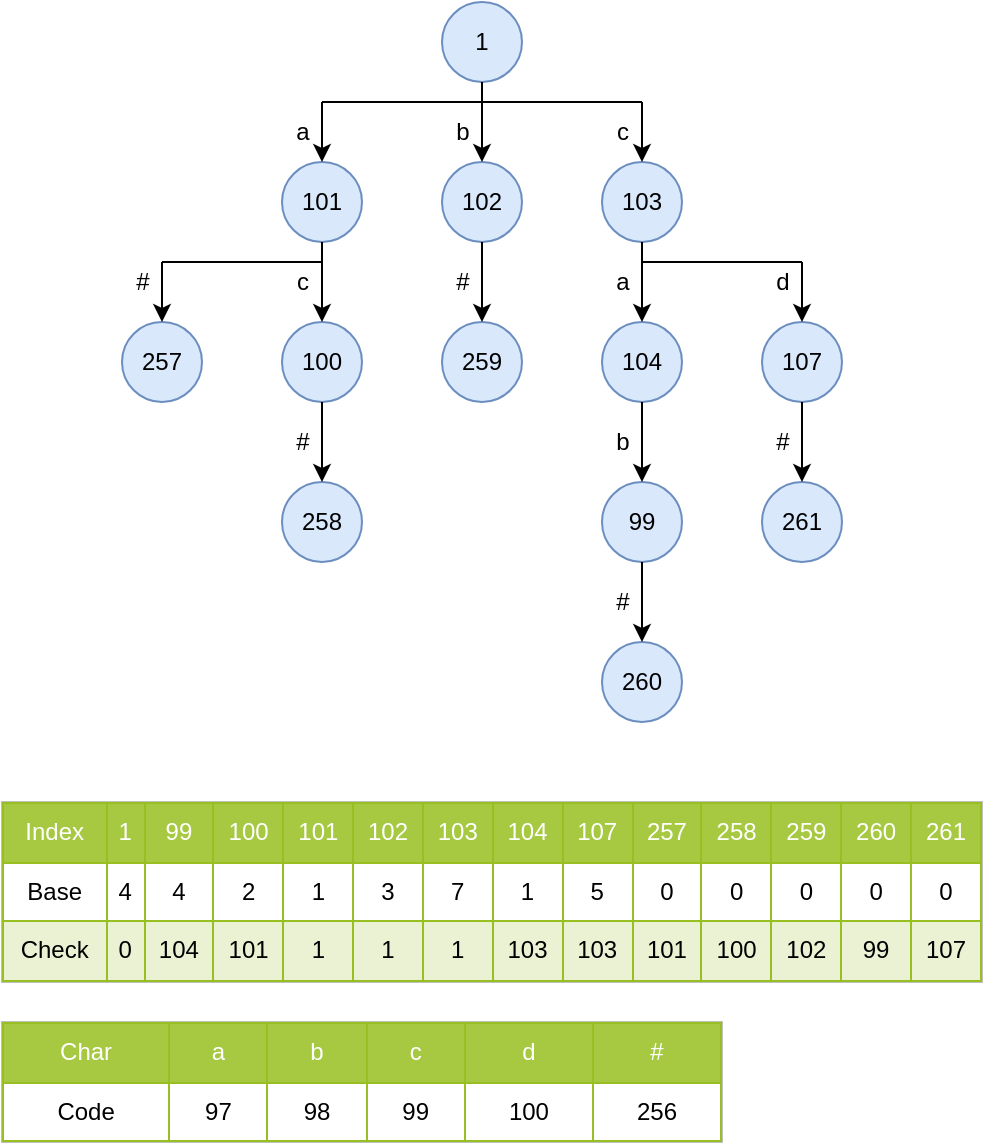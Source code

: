 <mxfile version="12.6.5" type="device"><diagram id="n6fDfPYAEsQJryIJu0wW" name="Page-1"><mxGraphModel dx="1086" dy="966" grid="1" gridSize="10" guides="1" tooltips="1" connect="1" arrows="1" fold="1" page="1" pageScale="1" pageWidth="827" pageHeight="1169" math="0" shadow="0"><root><mxCell id="0"/><mxCell id="1" parent="0"/><mxCell id="yGHUgSqZXytZ6JlcZII2-1" value="1" style="ellipse;whiteSpace=wrap;html=1;aspect=fixed;shadow=0;fillColor=#dae8fc;strokeColor=#6c8ebf;" parent="1" vertex="1"><mxGeometry x="320" y="80" width="40" height="40" as="geometry"/></mxCell><mxCell id="sby-kQ_tPVyUjZZz9LcK-1" value="102" style="ellipse;whiteSpace=wrap;html=1;aspect=fixed;shadow=0;fillColor=#dae8fc;strokeColor=#6c8ebf;" parent="1" vertex="1"><mxGeometry x="320" y="160" width="40" height="40" as="geometry"/></mxCell><mxCell id="sby-kQ_tPVyUjZZz9LcK-2" value="101" style="ellipse;whiteSpace=wrap;html=1;aspect=fixed;shadow=0;fillColor=#dae8fc;strokeColor=#6c8ebf;" parent="1" vertex="1"><mxGeometry x="240" y="160" width="40" height="40" as="geometry"/></mxCell><mxCell id="sby-kQ_tPVyUjZZz9LcK-3" value="103" style="ellipse;whiteSpace=wrap;html=1;aspect=fixed;shadow=0;fillColor=#dae8fc;strokeColor=#6c8ebf;" parent="1" vertex="1"><mxGeometry x="400" y="160" width="40" height="40" as="geometry"/></mxCell><mxCell id="sby-kQ_tPVyUjZZz9LcK-4" value="257" style="ellipse;whiteSpace=wrap;html=1;aspect=fixed;shadow=0;fillColor=#dae8fc;strokeColor=#6c8ebf;" parent="1" vertex="1"><mxGeometry x="160" y="240" width="40" height="40" as="geometry"/></mxCell><mxCell id="sby-kQ_tPVyUjZZz9LcK-5" value="100" style="ellipse;whiteSpace=wrap;html=1;aspect=fixed;shadow=0;fillColor=#dae8fc;strokeColor=#6c8ebf;" parent="1" vertex="1"><mxGeometry x="240" y="240" width="40" height="40" as="geometry"/></mxCell><mxCell id="sby-kQ_tPVyUjZZz9LcK-6" value="258" style="ellipse;whiteSpace=wrap;html=1;aspect=fixed;shadow=0;fillColor=#dae8fc;strokeColor=#6c8ebf;" parent="1" vertex="1"><mxGeometry x="240" y="320" width="40" height="40" as="geometry"/></mxCell><mxCell id="sby-kQ_tPVyUjZZz9LcK-7" value="" style="endArrow=none;html=1;" parent="1" edge="1"><mxGeometry width="50" height="50" relative="1" as="geometry"><mxPoint x="260" y="130" as="sourcePoint"/><mxPoint x="420" y="130" as="targetPoint"/></mxGeometry></mxCell><mxCell id="sby-kQ_tPVyUjZZz9LcK-8" value="" style="endArrow=classic;html=1;entryX=0.5;entryY=0;entryDx=0;entryDy=0;" parent="1" target="sby-kQ_tPVyUjZZz9LcK-2" edge="1"><mxGeometry width="50" height="50" relative="1" as="geometry"><mxPoint x="260" y="130" as="sourcePoint"/><mxPoint x="210" y="380" as="targetPoint"/></mxGeometry></mxCell><mxCell id="sby-kQ_tPVyUjZZz9LcK-9" value="" style="endArrow=classic;html=1;" parent="1" target="sby-kQ_tPVyUjZZz9LcK-3" edge="1"><mxGeometry width="50" height="50" relative="1" as="geometry"><mxPoint x="420" y="130" as="sourcePoint"/><mxPoint x="210" y="380" as="targetPoint"/></mxGeometry></mxCell><mxCell id="sby-kQ_tPVyUjZZz9LcK-10" value="" style="endArrow=classic;html=1;exitX=0.5;exitY=1;exitDx=0;exitDy=0;entryX=0.5;entryY=0;entryDx=0;entryDy=0;" parent="1" source="yGHUgSqZXytZ6JlcZII2-1" target="sby-kQ_tPVyUjZZz9LcK-1" edge="1"><mxGeometry width="50" height="50" relative="1" as="geometry"><mxPoint x="160" y="430" as="sourcePoint"/><mxPoint x="210" y="380" as="targetPoint"/></mxGeometry></mxCell><mxCell id="sby-kQ_tPVyUjZZz9LcK-11" value="" style="endArrow=none;html=1;" parent="1" edge="1"><mxGeometry width="50" height="50" relative="1" as="geometry"><mxPoint x="180" y="210" as="sourcePoint"/><mxPoint x="260" y="210" as="targetPoint"/></mxGeometry></mxCell><mxCell id="sby-kQ_tPVyUjZZz9LcK-12" value="" style="endArrow=classic;html=1;" parent="1" target="sby-kQ_tPVyUjZZz9LcK-4" edge="1"><mxGeometry width="50" height="50" relative="1" as="geometry"><mxPoint x="180" y="210" as="sourcePoint"/><mxPoint x="210" y="380" as="targetPoint"/></mxGeometry></mxCell><mxCell id="sby-kQ_tPVyUjZZz9LcK-13" value="" style="endArrow=classic;html=1;exitX=0.5;exitY=1;exitDx=0;exitDy=0;" parent="1" source="sby-kQ_tPVyUjZZz9LcK-2" target="sby-kQ_tPVyUjZZz9LcK-5" edge="1"><mxGeometry width="50" height="50" relative="1" as="geometry"><mxPoint x="160" y="430" as="sourcePoint"/><mxPoint x="210" y="380" as="targetPoint"/></mxGeometry></mxCell><mxCell id="sby-kQ_tPVyUjZZz9LcK-14" value="" style="endArrow=classic;html=1;exitX=0.5;exitY=1;exitDx=0;exitDy=0;entryX=0.5;entryY=0;entryDx=0;entryDy=0;" parent="1" source="sby-kQ_tPVyUjZZz9LcK-5" target="sby-kQ_tPVyUjZZz9LcK-6" edge="1"><mxGeometry width="50" height="50" relative="1" as="geometry"><mxPoint x="160" y="430" as="sourcePoint"/><mxPoint x="210" y="380" as="targetPoint"/></mxGeometry></mxCell><mxCell id="sby-kQ_tPVyUjZZz9LcK-15" value="259" style="ellipse;whiteSpace=wrap;html=1;aspect=fixed;shadow=0;fillColor=#dae8fc;strokeColor=#6c8ebf;" parent="1" vertex="1"><mxGeometry x="320" y="240" width="40" height="40" as="geometry"/></mxCell><mxCell id="sby-kQ_tPVyUjZZz9LcK-16" value="" style="endArrow=classic;html=1;exitX=0.5;exitY=1;exitDx=0;exitDy=0;entryX=0.5;entryY=0;entryDx=0;entryDy=0;" parent="1" source="sby-kQ_tPVyUjZZz9LcK-1" target="sby-kQ_tPVyUjZZz9LcK-15" edge="1"><mxGeometry width="50" height="50" relative="1" as="geometry"><mxPoint x="160" y="430" as="sourcePoint"/><mxPoint x="210" y="380" as="targetPoint"/></mxGeometry></mxCell><mxCell id="sby-kQ_tPVyUjZZz9LcK-17" value="104" style="ellipse;whiteSpace=wrap;html=1;aspect=fixed;shadow=0;fillColor=#dae8fc;strokeColor=#6c8ebf;" parent="1" vertex="1"><mxGeometry x="400" y="240" width="40" height="40" as="geometry"/></mxCell><mxCell id="sby-kQ_tPVyUjZZz9LcK-18" value="107" style="ellipse;whiteSpace=wrap;html=1;aspect=fixed;shadow=0;fillColor=#dae8fc;strokeColor=#6c8ebf;" parent="1" vertex="1"><mxGeometry x="480" y="240" width="40" height="40" as="geometry"/></mxCell><mxCell id="sby-kQ_tPVyUjZZz9LcK-19" value="" style="endArrow=classic;html=1;exitX=0.5;exitY=1;exitDx=0;exitDy=0;entryX=0.5;entryY=0;entryDx=0;entryDy=0;" parent="1" source="sby-kQ_tPVyUjZZz9LcK-3" target="sby-kQ_tPVyUjZZz9LcK-17" edge="1"><mxGeometry width="50" height="50" relative="1" as="geometry"><mxPoint x="160" y="430" as="sourcePoint"/><mxPoint x="210" y="380" as="targetPoint"/></mxGeometry></mxCell><mxCell id="sby-kQ_tPVyUjZZz9LcK-20" value="" style="endArrow=none;html=1;" parent="1" edge="1"><mxGeometry width="50" height="50" relative="1" as="geometry"><mxPoint x="420" y="210" as="sourcePoint"/><mxPoint x="500" y="210" as="targetPoint"/></mxGeometry></mxCell><mxCell id="sby-kQ_tPVyUjZZz9LcK-21" value="" style="endArrow=classic;html=1;entryX=0.5;entryY=0;entryDx=0;entryDy=0;" parent="1" target="sby-kQ_tPVyUjZZz9LcK-18" edge="1"><mxGeometry width="50" height="50" relative="1" as="geometry"><mxPoint x="500" y="210" as="sourcePoint"/><mxPoint x="210" y="380" as="targetPoint"/></mxGeometry></mxCell><mxCell id="sby-kQ_tPVyUjZZz9LcK-22" value="99" style="ellipse;whiteSpace=wrap;html=1;aspect=fixed;shadow=0;fillColor=#dae8fc;strokeColor=#6c8ebf;" parent="1" vertex="1"><mxGeometry x="400" y="320" width="40" height="40" as="geometry"/></mxCell><mxCell id="sby-kQ_tPVyUjZZz9LcK-23" value="" style="endArrow=classic;html=1;exitX=0.5;exitY=1;exitDx=0;exitDy=0;entryX=0.5;entryY=0;entryDx=0;entryDy=0;" parent="1" source="sby-kQ_tPVyUjZZz9LcK-17" target="sby-kQ_tPVyUjZZz9LcK-22" edge="1"><mxGeometry width="50" height="50" relative="1" as="geometry"><mxPoint x="160" y="430" as="sourcePoint"/><mxPoint x="210" y="380" as="targetPoint"/></mxGeometry></mxCell><mxCell id="sby-kQ_tPVyUjZZz9LcK-24" value="260" style="ellipse;whiteSpace=wrap;html=1;aspect=fixed;shadow=0;fillColor=#dae8fc;strokeColor=#6c8ebf;" parent="1" vertex="1"><mxGeometry x="400" y="400" width="40" height="40" as="geometry"/></mxCell><mxCell id="sby-kQ_tPVyUjZZz9LcK-25" value="" style="endArrow=classic;html=1;exitX=0.5;exitY=1;exitDx=0;exitDy=0;entryX=0.5;entryY=0;entryDx=0;entryDy=0;" parent="1" source="sby-kQ_tPVyUjZZz9LcK-22" target="sby-kQ_tPVyUjZZz9LcK-24" edge="1"><mxGeometry width="50" height="50" relative="1" as="geometry"><mxPoint x="160" y="510" as="sourcePoint"/><mxPoint x="210" y="460" as="targetPoint"/></mxGeometry></mxCell><mxCell id="sby-kQ_tPVyUjZZz9LcK-26" value="261" style="ellipse;whiteSpace=wrap;html=1;aspect=fixed;shadow=0;fillColor=#dae8fc;strokeColor=#6c8ebf;" parent="1" vertex="1"><mxGeometry x="480" y="320" width="40" height="40" as="geometry"/></mxCell><mxCell id="sby-kQ_tPVyUjZZz9LcK-27" value="" style="endArrow=classic;html=1;entryX=0.5;entryY=0;entryDx=0;entryDy=0;" parent="1" target="sby-kQ_tPVyUjZZz9LcK-26" edge="1"><mxGeometry width="50" height="50" relative="1" as="geometry"><mxPoint x="500" y="280" as="sourcePoint"/><mxPoint x="210" y="460" as="targetPoint"/></mxGeometry></mxCell><mxCell id="sby-kQ_tPVyUjZZz9LcK-28" value="a" style="text;html=1;align=center;verticalAlign=middle;resizable=0;points=[];autosize=1;" parent="1" vertex="1"><mxGeometry x="240" y="135" width="20" height="20" as="geometry"/></mxCell><mxCell id="sby-kQ_tPVyUjZZz9LcK-29" value="b" style="text;html=1;align=center;verticalAlign=middle;resizable=0;points=[];autosize=1;" parent="1" vertex="1"><mxGeometry x="320" y="135" width="20" height="20" as="geometry"/></mxCell><mxCell id="sby-kQ_tPVyUjZZz9LcK-31" value="c" style="text;html=1;align=center;verticalAlign=middle;resizable=0;points=[];autosize=1;" parent="1" vertex="1"><mxGeometry x="400" y="135" width="20" height="20" as="geometry"/></mxCell><mxCell id="sby-kQ_tPVyUjZZz9LcK-32" value="c" style="text;html=1;align=center;verticalAlign=middle;resizable=0;points=[];autosize=1;" parent="1" vertex="1"><mxGeometry x="240" y="210" width="20" height="20" as="geometry"/></mxCell><mxCell id="sby-kQ_tPVyUjZZz9LcK-33" value="a" style="text;html=1;align=center;verticalAlign=middle;resizable=0;points=[];autosize=1;" parent="1" vertex="1"><mxGeometry x="400" y="210" width="20" height="20" as="geometry"/></mxCell><mxCell id="sby-kQ_tPVyUjZZz9LcK-34" value="d" style="text;html=1;align=center;verticalAlign=middle;resizable=0;points=[];autosize=1;" parent="1" vertex="1"><mxGeometry x="480" y="210" width="20" height="20" as="geometry"/></mxCell><mxCell id="sby-kQ_tPVyUjZZz9LcK-36" value="b" style="text;html=1;align=center;verticalAlign=middle;resizable=0;points=[];autosize=1;" parent="1" vertex="1"><mxGeometry x="400" y="290" width="20" height="20" as="geometry"/></mxCell><mxCell id="sby-kQ_tPVyUjZZz9LcK-37" value="#" style="text;html=1;align=center;verticalAlign=middle;resizable=0;points=[];autosize=1;" parent="1" vertex="1"><mxGeometry x="160" y="210" width="20" height="20" as="geometry"/></mxCell><mxCell id="sby-kQ_tPVyUjZZz9LcK-39" value="#" style="text;html=1;align=center;verticalAlign=middle;resizable=0;points=[];autosize=1;" parent="1" vertex="1"><mxGeometry x="320" y="210" width="20" height="20" as="geometry"/></mxCell><mxCell id="sby-kQ_tPVyUjZZz9LcK-40" value="#" style="text;html=1;align=center;verticalAlign=middle;resizable=0;points=[];autosize=1;" parent="1" vertex="1"><mxGeometry x="240" y="290" width="20" height="20" as="geometry"/></mxCell><mxCell id="sby-kQ_tPVyUjZZz9LcK-41" value="#" style="text;html=1;align=center;verticalAlign=middle;resizable=0;points=[];autosize=1;" parent="1" vertex="1"><mxGeometry x="480" y="290" width="20" height="20" as="geometry"/></mxCell><mxCell id="sby-kQ_tPVyUjZZz9LcK-42" value="#" style="text;html=1;align=center;verticalAlign=middle;resizable=0;points=[];autosize=1;" parent="1" vertex="1"><mxGeometry x="400" y="370" width="20" height="20" as="geometry"/></mxCell><mxCell id="sby-kQ_tPVyUjZZz9LcK-43" value="&lt;table border=&quot;1&quot; width=&quot;100%&quot; cellpadding=&quot;4&quot; style=&quot;width: 100% ; height: 100% ; border-collapse: collapse&quot;&gt;&lt;tbody&gt;&lt;tr style=&quot;background-color: #a7c942 ; color: #ffffff ; border: 1px solid #98bf21&quot;&gt;&lt;td&gt;Index&lt;/td&gt;&lt;td&gt;1&lt;/td&gt;&lt;td&gt;99&lt;/td&gt;&lt;td&gt;100&lt;/td&gt;&lt;td&gt;101&lt;/td&gt;&lt;td&gt;102&lt;/td&gt;&lt;td&gt;103&lt;/td&gt;&lt;td&gt;104&lt;/td&gt;&lt;td&gt;107&lt;/td&gt;&lt;td&gt;257&lt;/td&gt;&lt;td&gt;258&lt;/td&gt;&lt;td&gt;259&lt;/td&gt;&lt;td&gt;260&lt;/td&gt;&lt;td&gt;261&lt;/td&gt;&lt;/tr&gt;&lt;tr style=&quot;border: 1px solid #98bf21&quot;&gt;&lt;td&gt;Base&lt;/td&gt;&lt;td&gt;4&lt;/td&gt;&lt;td&gt;4&lt;/td&gt;&lt;td&gt;2&lt;/td&gt;&lt;td&gt;1&lt;/td&gt;&lt;td&gt;3&lt;/td&gt;&lt;td&gt;7&lt;/td&gt;&lt;td&gt;1&lt;/td&gt;&lt;td&gt;5&lt;/td&gt;&lt;td&gt;0&lt;/td&gt;&lt;td&gt;0&lt;/td&gt;&lt;td&gt;0&lt;/td&gt;&lt;td&gt;0&lt;/td&gt;&lt;td&gt;0&lt;/td&gt;&lt;/tr&gt;&lt;tr style=&quot;background-color: #eaf2d3 ; border: 1px solid #98bf21&quot;&gt;&lt;td&gt;Check&lt;/td&gt;&lt;td&gt;0&lt;/td&gt;&lt;td&gt;104&lt;/td&gt;&lt;td&gt;101&lt;/td&gt;&lt;td&gt;1&lt;/td&gt;&lt;td&gt;1&lt;/td&gt;&lt;td&gt;1&lt;/td&gt;&lt;td&gt;103&lt;/td&gt;&lt;td&gt;103&lt;/td&gt;&lt;td&gt;101&lt;/td&gt;&lt;td&gt;100&lt;/td&gt;&lt;td&gt;102&lt;/td&gt;&lt;td&gt;99&lt;/td&gt;&lt;td&gt;107&lt;/td&gt;&lt;/tr&gt;&lt;/tbody&gt;&lt;/table&gt;" style="text;html=1;strokeColor=#c0c0c0;fillColor=#ffffff;overflow=fill;rounded=0;align=center;" parent="1" vertex="1"><mxGeometry x="100" y="480" width="490" height="90" as="geometry"/></mxCell><mxCell id="sby-kQ_tPVyUjZZz9LcK-45" value="&lt;table border=&quot;1&quot; width=&quot;100%&quot; cellpadding=&quot;4&quot; style=&quot;width: 100% ; height: 100% ; border-collapse: collapse&quot;&gt;&lt;tbody&gt;&lt;tr style=&quot;background-color: #a7c942 ; color: #ffffff ; border: 1px solid #98bf21&quot;&gt;&lt;td&gt;Char&lt;/td&gt;&lt;td&gt;a&lt;/td&gt;&lt;td&gt;b&lt;/td&gt;&lt;td&gt;c&lt;/td&gt;&lt;td&gt;d&lt;/td&gt;&lt;td&gt;#&lt;/td&gt;&lt;/tr&gt;&lt;tr style=&quot;border: 1px solid #98bf21&quot;&gt;&lt;td&gt;Code&lt;/td&gt;&lt;td&gt;97&lt;/td&gt;&lt;td&gt;98&lt;/td&gt;&lt;td&gt;99&lt;/td&gt;&lt;td&gt;100&lt;/td&gt;&lt;td&gt;256&lt;/td&gt;&lt;/tr&gt;&lt;/tbody&gt;&lt;/table&gt;" style="text;html=1;strokeColor=#c0c0c0;fillColor=#ffffff;overflow=fill;rounded=0;align=center;" parent="1" vertex="1"><mxGeometry x="100" y="590" width="360" height="60" as="geometry"/></mxCell></root></mxGraphModel></diagram></mxfile>